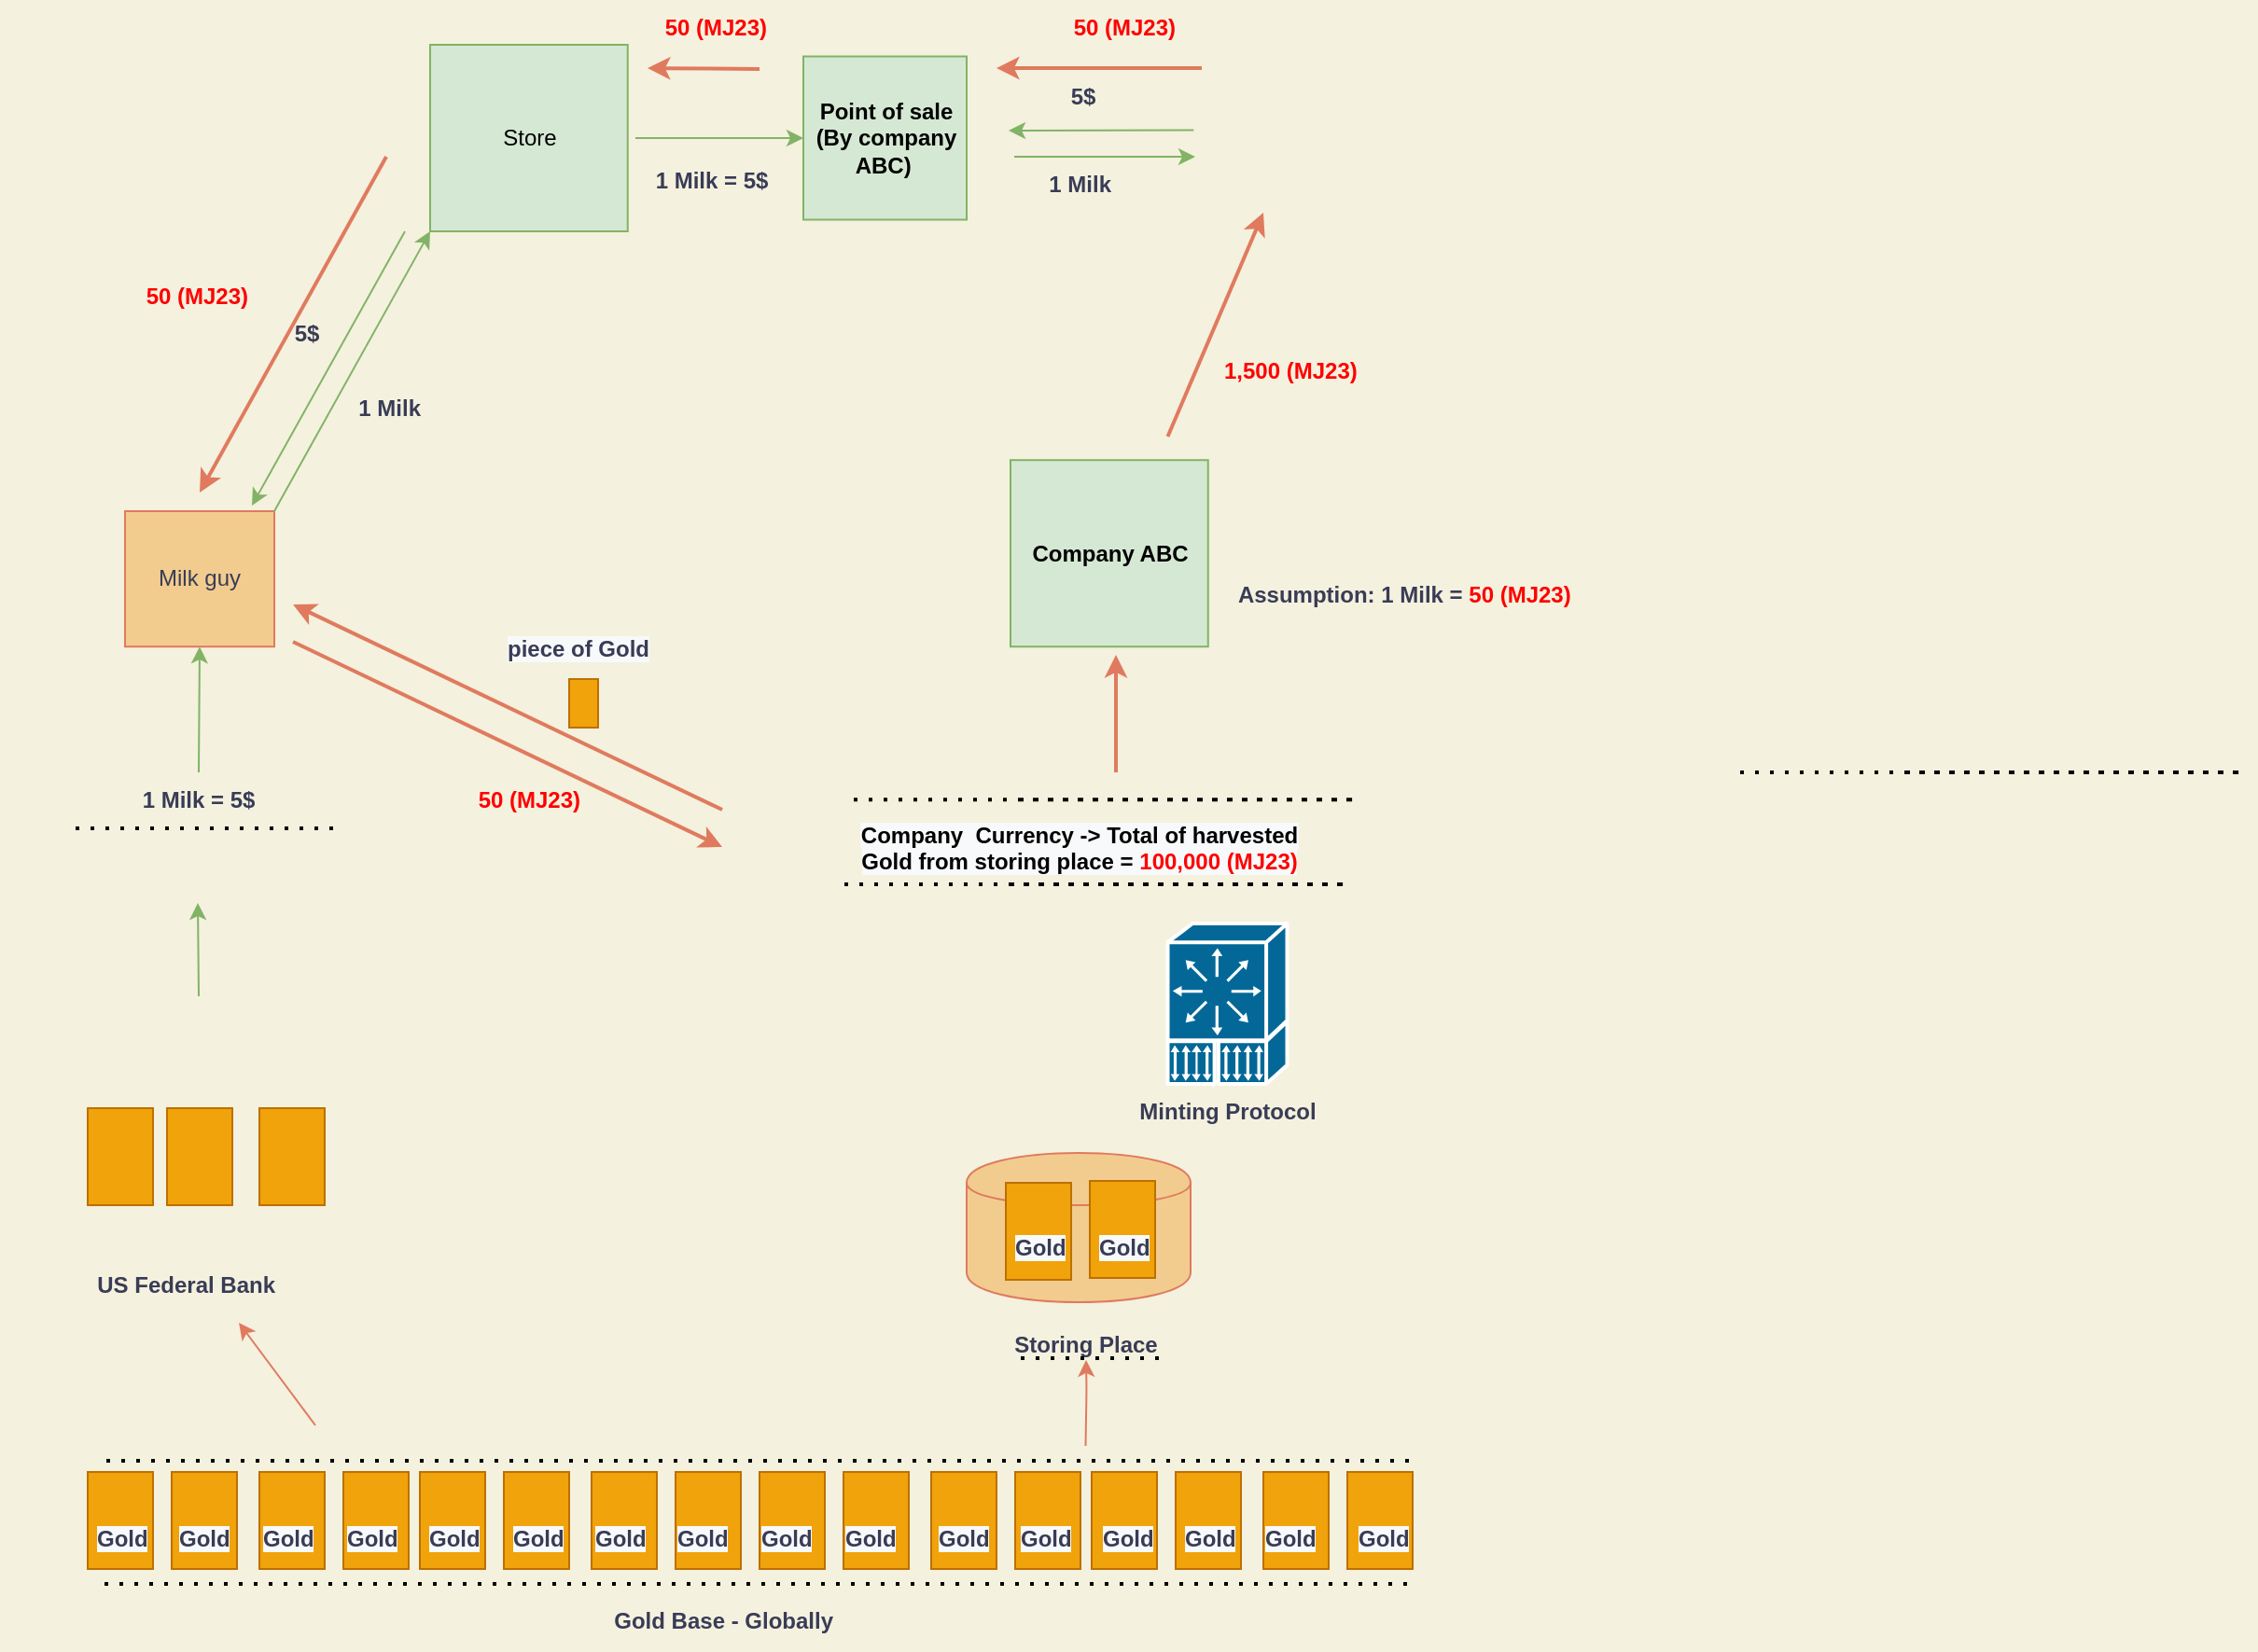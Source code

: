 <mxfile version="16.4.6" type="github">
  <diagram id="1RQBEhvvw9E_qo1DuB-Y" name="Page-1">
    <mxGraphModel dx="1391" dy="861" grid="1" gridSize="10" guides="1" tooltips="1" connect="1" arrows="1" fold="1" page="1" pageScale="1" pageWidth="850" pageHeight="1100" background="#F4F1DE" math="0" shadow="0">
      <root>
        <mxCell id="0" />
        <mxCell id="1" parent="0" />
        <mxCell id="aySLqCmoyYP6cFKyh9WH-80" value="" style="shape=cylinder;whiteSpace=wrap;html=1;boundedLbl=1;backgroundOutline=1;rounded=0;sketch=0;fontColor=#393C56;strokeColor=#E07A5F;fillColor=#F2CC8F;" vertex="1" parent="1">
          <mxGeometry x="551" y="814" width="120" height="80" as="geometry" />
        </mxCell>
        <mxCell id="aySLqCmoyYP6cFKyh9WH-1" value="&lt;b&gt;Point of sale (By company ABC)&amp;nbsp;&lt;/b&gt;" style="whiteSpace=wrap;html=1;aspect=fixed;fillColor=#d5e8d4;strokeColor=#82b366;" vertex="1" parent="1">
          <mxGeometry x="463.5" y="226.25" width="87.5" height="87.5" as="geometry" />
        </mxCell>
        <mxCell id="aySLqCmoyYP6cFKyh9WH-3" value="Store" style="whiteSpace=wrap;html=1;aspect=fixed;fillColor=#d5e8d4;strokeColor=#82b366;" vertex="1" parent="1">
          <mxGeometry x="263.5" y="220" width="105.88" height="100" as="geometry" />
        </mxCell>
        <mxCell id="aySLqCmoyYP6cFKyh9WH-4" value="Milk guy" style="whiteSpace=wrap;html=1;aspect=fixed;fillColor=#F2CC8F;strokeColor=#E07A5F;fontColor=#393C56;" vertex="1" parent="1">
          <mxGeometry x="100" y="470" width="80" height="72.61" as="geometry" />
        </mxCell>
        <mxCell id="aySLqCmoyYP6cFKyh9WH-5" value="" style="endArrow=classic;html=1;rounded=0;entryX=0;entryY=1;entryDx=0;entryDy=0;exitX=1;exitY=0;exitDx=0;exitDy=0;labelBackgroundColor=#F4F1DE;strokeColor=#82b366;fontColor=#393C56;fillColor=#d5e8d4;" edge="1" parent="1" source="aySLqCmoyYP6cFKyh9WH-4" target="aySLqCmoyYP6cFKyh9WH-3">
          <mxGeometry width="50" height="50" relative="1" as="geometry">
            <mxPoint x="230" y="520" as="sourcePoint" />
            <mxPoint x="280" y="470" as="targetPoint" />
          </mxGeometry>
        </mxCell>
        <mxCell id="aySLqCmoyYP6cFKyh9WH-6" value="" style="endArrow=classic;html=1;rounded=0;labelBackgroundColor=#F4F1DE;strokeColor=#82b366;fontColor=#393C56;fillColor=#d5e8d4;" edge="1" parent="1" target="aySLqCmoyYP6cFKyh9WH-1">
          <mxGeometry width="50" height="50" relative="1" as="geometry">
            <mxPoint x="373.5" y="270" as="sourcePoint" />
            <mxPoint x="433.5" y="270" as="targetPoint" />
          </mxGeometry>
        </mxCell>
        <mxCell id="aySLqCmoyYP6cFKyh9WH-9" value="1 Milk = 5$" style="text;html=1;strokeColor=none;fillColor=none;align=center;verticalAlign=middle;whiteSpace=wrap;rounded=0;sketch=0;fontColor=#393C56;fontStyle=1" vertex="1" parent="1">
          <mxGeometry x="90" y="610" width="99" height="30" as="geometry" />
        </mxCell>
        <mxCell id="aySLqCmoyYP6cFKyh9WH-10" value="" style="endArrow=classic;html=1;rounded=0;entryX=0.5;entryY=1;entryDx=0;entryDy=0;exitX=0.5;exitY=0;exitDx=0;exitDy=0;labelBackgroundColor=#F4F1DE;strokeColor=#82b366;fontColor=#393C56;fillColor=#d5e8d4;" edge="1" parent="1" source="aySLqCmoyYP6cFKyh9WH-9" target="aySLqCmoyYP6cFKyh9WH-4">
          <mxGeometry width="50" height="50" relative="1" as="geometry">
            <mxPoint x="60" y="640" as="sourcePoint" />
            <mxPoint x="170" y="590" as="targetPoint" />
          </mxGeometry>
        </mxCell>
        <mxCell id="aySLqCmoyYP6cFKyh9WH-11" value="1 Milk&amp;nbsp;" style="text;html=1;strokeColor=none;fillColor=none;align=center;verticalAlign=middle;whiteSpace=wrap;rounded=0;sketch=0;fontColor=#393C56;fontStyle=1" vertex="1" parent="1">
          <mxGeometry x="194" y="400" width="99" height="30" as="geometry" />
        </mxCell>
        <mxCell id="aySLqCmoyYP6cFKyh9WH-12" value="1 Milk = 5$" style="text;html=1;strokeColor=none;fillColor=none;align=center;verticalAlign=middle;whiteSpace=wrap;rounded=0;sketch=0;fontColor=#393C56;fontStyle=1" vertex="1" parent="1">
          <mxGeometry x="364.5" y="277.5" width="99" height="30" as="geometry" />
        </mxCell>
        <mxCell id="aySLqCmoyYP6cFKyh9WH-13" value="5$" style="text;html=1;strokeColor=none;fillColor=none;align=center;verticalAlign=middle;whiteSpace=wrap;rounded=0;sketch=0;fontColor=#393C56;fontStyle=1" vertex="1" parent="1">
          <mxGeometry x="147.5" y="360" width="99" height="30" as="geometry" />
        </mxCell>
        <mxCell id="aySLqCmoyYP6cFKyh9WH-14" value="" style="endArrow=classic;html=1;rounded=0;labelBackgroundColor=#F4F1DE;strokeColor=#82b366;fontColor=#393C56;fillColor=#d5e8d4;" edge="1" parent="1">
          <mxGeometry width="50" height="50" relative="1" as="geometry">
            <mxPoint x="250" y="320" as="sourcePoint" />
            <mxPoint x="168" y="467" as="targetPoint" />
          </mxGeometry>
        </mxCell>
        <mxCell id="aySLqCmoyYP6cFKyh9WH-16" value="" style="endArrow=classic;html=1;rounded=0;labelBackgroundColor=#F4F1DE;strokeColor=#82b366;fontColor=#393C56;fillColor=#d5e8d4;exitX=0;exitY=0;exitDx=0;exitDy=0;" edge="1" parent="1">
          <mxGeometry width="50" height="50" relative="1" as="geometry">
            <mxPoint x="576.5" y="280" as="sourcePoint" />
            <mxPoint x="673.5" y="280" as="targetPoint" />
          </mxGeometry>
        </mxCell>
        <mxCell id="aySLqCmoyYP6cFKyh9WH-17" value="1 Milk&amp;nbsp;" style="text;html=1;strokeColor=none;fillColor=none;align=center;verticalAlign=middle;whiteSpace=wrap;rounded=0;sketch=0;fontColor=#393C56;fontStyle=1" vertex="1" parent="1">
          <mxGeometry x="563.5" y="280" width="99" height="30" as="geometry" />
        </mxCell>
        <mxCell id="aySLqCmoyYP6cFKyh9WH-18" value="5$" style="text;html=1;strokeColor=none;fillColor=none;align=center;verticalAlign=middle;whiteSpace=wrap;rounded=0;sketch=0;fontColor=#393C56;fontStyle=1" vertex="1" parent="1">
          <mxGeometry x="563.5" y="232.5" width="99" height="30" as="geometry" />
        </mxCell>
        <mxCell id="aySLqCmoyYP6cFKyh9WH-19" value="" style="endArrow=classic;html=1;rounded=0;labelBackgroundColor=#F4F1DE;strokeColor=#82b366;fontColor=#393C56;fillColor=#d5e8d4;exitX=-0.011;exitY=0.429;exitDx=0;exitDy=0;exitPerimeter=0;" edge="1" parent="1">
          <mxGeometry width="50" height="50" relative="1" as="geometry">
            <mxPoint x="672.648" y="265.747" as="sourcePoint" />
            <mxPoint x="573.5" y="266" as="targetPoint" />
          </mxGeometry>
        </mxCell>
        <mxCell id="aySLqCmoyYP6cFKyh9WH-22" value="" style="shape=image;html=1;verticalAlign=top;verticalLabelPosition=bottom;labelBackgroundColor=#ffffff;imageAspect=0;aspect=fixed;image=https://cdn0.iconfinder.com/data/icons/user-pictures/100/malecostume-128.png;rounded=0;sketch=0;fontColor=#393C56;strokeColor=#E07A5F;fillColor=#F2CC8F;" vertex="1" parent="1">
          <mxGeometry x="683.5" y="241" width="58" height="58" as="geometry" />
        </mxCell>
        <mxCell id="aySLqCmoyYP6cFKyh9WH-24" value="" style="shape=image;html=1;verticalAlign=top;verticalLabelPosition=bottom;labelBackgroundColor=#ffffff;imageAspect=0;aspect=fixed;image=https://cdn1.iconfinder.com/data/icons/office-workers-2/64/Office_Outline_Icon_64px_storage_pencil-128.png;rounded=0;sketch=0;fontColor=#393C56;strokeColor=#E07A5F;fillColor=#F2CC8F;" vertex="1" parent="1">
          <mxGeometry x="33" y="730" width="150" height="150" as="geometry" />
        </mxCell>
        <mxCell id="aySLqCmoyYP6cFKyh9WH-25" value="" style="shape=image;html=1;verticalAlign=top;verticalLabelPosition=bottom;labelBackgroundColor=#ffffff;imageAspect=0;aspect=fixed;image=https://cdn1.iconfinder.com/data/icons/office-workers-2/64/Office_Outline_Icon_64px_storage_pencil-128.png;rounded=0;sketch=0;fontColor=#393C56;strokeColor=#E07A5F;fillColor=#F2CC8F;" vertex="1" parent="1">
          <mxGeometry x="59.94" y="730" width="150" height="150" as="geometry" />
        </mxCell>
        <mxCell id="aySLqCmoyYP6cFKyh9WH-26" value="" style="shape=image;html=1;verticalAlign=top;verticalLabelPosition=bottom;labelBackgroundColor=#ffffff;imageAspect=0;aspect=fixed;image=https://cdn1.iconfinder.com/data/icons/office-workers-2/64/Office_Outline_Icon_64px_storage_pencil-128.png;rounded=0;sketch=0;fontColor=#393C56;strokeColor=#E07A5F;fillColor=#F2CC8F;" vertex="1" parent="1">
          <mxGeometry x="102" y="730" width="150" height="150" as="geometry" />
        </mxCell>
        <mxCell id="aySLqCmoyYP6cFKyh9WH-27" value="US&amp;nbsp;&lt;span&gt;Federal Bank&amp;nbsp;&lt;/span&gt;" style="text;html=1;strokeColor=none;fillColor=none;align=center;verticalAlign=middle;whiteSpace=wrap;rounded=0;sketch=0;fontColor=#393C56;fontStyle=1" vertex="1" parent="1">
          <mxGeometry x="54.44" y="870" width="161" height="30" as="geometry" />
        </mxCell>
        <mxCell id="aySLqCmoyYP6cFKyh9WH-28" value="" style="endArrow=classic;html=1;rounded=0;labelBackgroundColor=#F4F1DE;strokeColor=#82b366;fontColor=#393C56;fillColor=#d5e8d4;exitX=0.25;exitY=0;exitDx=0;exitDy=0;" edge="1" parent="1" source="aySLqCmoyYP6cFKyh9WH-26">
          <mxGeometry width="50" height="50" relative="1" as="geometry">
            <mxPoint x="170" y="710" as="sourcePoint" />
            <mxPoint x="139" y="680" as="targetPoint" />
          </mxGeometry>
        </mxCell>
        <mxCell id="aySLqCmoyYP6cFKyh9WH-30" value="" style="rounded=0;whiteSpace=wrap;html=1;sketch=0;fontColor=#000000;strokeColor=#BD7000;fillColor=#f0a30a;fontStyle=1" vertex="1" parent="1">
          <mxGeometry x="80" y="985" width="35" height="52" as="geometry" />
        </mxCell>
        <mxCell id="aySLqCmoyYP6cFKyh9WH-31" value="" style="rounded=0;whiteSpace=wrap;html=1;sketch=0;fontColor=#000000;strokeColor=#BD7000;fillColor=#f0a30a;fontStyle=1" vertex="1" parent="1">
          <mxGeometry x="125" y="985" width="35" height="52" as="geometry" />
        </mxCell>
        <mxCell id="aySLqCmoyYP6cFKyh9WH-32" value="" style="rounded=0;whiteSpace=wrap;html=1;sketch=0;fontColor=#000000;strokeColor=#BD7000;fillColor=#f0a30a;fontStyle=1" vertex="1" parent="1">
          <mxGeometry x="172" y="985" width="35" height="52" as="geometry" />
        </mxCell>
        <mxCell id="aySLqCmoyYP6cFKyh9WH-33" value="" style="rounded=0;whiteSpace=wrap;html=1;sketch=0;fontColor=#000000;strokeColor=#BD7000;fillColor=#f0a30a;fontStyle=1" vertex="1" parent="1">
          <mxGeometry x="217" y="985" width="35" height="52" as="geometry" />
        </mxCell>
        <mxCell id="aySLqCmoyYP6cFKyh9WH-34" value="" style="rounded=0;whiteSpace=wrap;html=1;sketch=0;fontColor=#000000;strokeColor=#BD7000;fillColor=#f0a30a;" vertex="1" parent="1">
          <mxGeometry x="258" y="985" width="35" height="52" as="geometry" />
        </mxCell>
        <mxCell id="aySLqCmoyYP6cFKyh9WH-35" value="" style="rounded=0;whiteSpace=wrap;html=1;sketch=0;fontColor=#000000;strokeColor=#BD7000;fillColor=#f0a30a;" vertex="1" parent="1">
          <mxGeometry x="303" y="985" width="35" height="52" as="geometry" />
        </mxCell>
        <mxCell id="aySLqCmoyYP6cFKyh9WH-36" value="" style="rounded=0;whiteSpace=wrap;html=1;sketch=0;fontColor=#000000;strokeColor=#BD7000;fillColor=#f0a30a;" vertex="1" parent="1">
          <mxGeometry x="350" y="985" width="35" height="52" as="geometry" />
        </mxCell>
        <mxCell id="aySLqCmoyYP6cFKyh9WH-37" value="" style="rounded=0;whiteSpace=wrap;html=1;sketch=0;fontColor=#000000;strokeColor=#BD7000;fillColor=#f0a30a;" vertex="1" parent="1">
          <mxGeometry x="395" y="985" width="35" height="52" as="geometry" />
        </mxCell>
        <mxCell id="aySLqCmoyYP6cFKyh9WH-38" value="" style="rounded=0;whiteSpace=wrap;html=1;sketch=0;fontColor=#000000;strokeColor=#BD7000;fillColor=#f0a30a;fontStyle=1" vertex="1" parent="1">
          <mxGeometry x="440" y="985" width="35" height="52" as="geometry" />
        </mxCell>
        <mxCell id="aySLqCmoyYP6cFKyh9WH-39" value="" style="rounded=0;whiteSpace=wrap;html=1;sketch=0;fontColor=#000000;strokeColor=#BD7000;fillColor=#f0a30a;fontStyle=1" vertex="1" parent="1">
          <mxGeometry x="485" y="985" width="35" height="52" as="geometry" />
        </mxCell>
        <mxCell id="aySLqCmoyYP6cFKyh9WH-40" value="" style="rounded=0;whiteSpace=wrap;html=1;sketch=0;fontColor=#000000;strokeColor=#BD7000;fillColor=#f0a30a;fontStyle=1" vertex="1" parent="1">
          <mxGeometry x="532" y="985" width="35" height="52" as="geometry" />
        </mxCell>
        <mxCell id="aySLqCmoyYP6cFKyh9WH-41" value="" style="rounded=0;whiteSpace=wrap;html=1;sketch=0;fontColor=#000000;strokeColor=#BD7000;fillColor=#f0a30a;fontStyle=1" vertex="1" parent="1">
          <mxGeometry x="577" y="985" width="35" height="52" as="geometry" />
        </mxCell>
        <mxCell id="aySLqCmoyYP6cFKyh9WH-42" value="" style="rounded=0;whiteSpace=wrap;html=1;sketch=0;fontColor=#000000;strokeColor=#BD7000;fillColor=#f0a30a;" vertex="1" parent="1">
          <mxGeometry x="618" y="985" width="35" height="52" as="geometry" />
        </mxCell>
        <mxCell id="aySLqCmoyYP6cFKyh9WH-43" value="" style="rounded=0;whiteSpace=wrap;html=1;sketch=0;fontColor=#000000;strokeColor=#BD7000;fillColor=#f0a30a;" vertex="1" parent="1">
          <mxGeometry x="663" y="985" width="35" height="52" as="geometry" />
        </mxCell>
        <mxCell id="aySLqCmoyYP6cFKyh9WH-44" value="" style="rounded=0;whiteSpace=wrap;html=1;sketch=0;fontColor=#000000;strokeColor=#BD7000;fillColor=#f0a30a;" vertex="1" parent="1">
          <mxGeometry x="710" y="985" width="35" height="52" as="geometry" />
        </mxCell>
        <mxCell id="aySLqCmoyYP6cFKyh9WH-45" value="" style="rounded=0;whiteSpace=wrap;html=1;sketch=0;fontColor=#000000;strokeColor=#BD7000;fillColor=#f0a30a;" vertex="1" parent="1">
          <mxGeometry x="755" y="985" width="35" height="52" as="geometry" />
        </mxCell>
        <mxCell id="aySLqCmoyYP6cFKyh9WH-46" value="&lt;b&gt;Gold&lt;/b&gt;&lt;b&gt;&amp;nbsp;Base - Globally&amp;nbsp;&lt;/b&gt;" style="text;html=1;strokeColor=none;fillColor=none;align=center;verticalAlign=middle;whiteSpace=wrap;rounded=0;sketch=0;fontColor=#393C56;" vertex="1" parent="1">
          <mxGeometry x="360" y="1050" width="125" height="30" as="geometry" />
        </mxCell>
        <mxCell id="aySLqCmoyYP6cFKyh9WH-47" value="" style="endArrow=none;dashed=1;html=1;dashPattern=1 3;strokeWidth=2;rounded=1;sketch=0;fontColor=#393C56;fillColor=#F2CC8F;curved=0;" edge="1" parent="1">
          <mxGeometry width="50" height="50" relative="1" as="geometry">
            <mxPoint x="90" y="979" as="sourcePoint" />
            <mxPoint x="790" y="979" as="targetPoint" />
            <Array as="points">
              <mxPoint x="90" y="979" />
            </Array>
          </mxGeometry>
        </mxCell>
        <mxCell id="aySLqCmoyYP6cFKyh9WH-48" value="" style="endArrow=none;dashed=1;html=1;dashPattern=1 3;strokeWidth=2;rounded=1;sketch=0;fontColor=#393C56;fillColor=#F2CC8F;curved=0;" edge="1" parent="1">
          <mxGeometry width="50" height="50" relative="1" as="geometry">
            <mxPoint x="89" y="1045" as="sourcePoint" />
            <mxPoint x="789" y="1045" as="targetPoint" />
            <Array as="points">
              <mxPoint x="89" y="1045" />
            </Array>
          </mxGeometry>
        </mxCell>
        <mxCell id="aySLqCmoyYP6cFKyh9WH-49" value="" style="rounded=0;whiteSpace=wrap;html=1;sketch=0;fontColor=#000000;strokeColor=#BD7000;fillColor=#f0a30a;fontStyle=1" vertex="1" parent="1">
          <mxGeometry x="122.5" y="790" width="35" height="52" as="geometry" />
        </mxCell>
        <mxCell id="aySLqCmoyYP6cFKyh9WH-50" value="" style="rounded=0;whiteSpace=wrap;html=1;sketch=0;fontColor=#000000;strokeColor=#BD7000;fillColor=#f0a30a;fontStyle=1" vertex="1" parent="1">
          <mxGeometry x="80" y="790" width="35" height="52" as="geometry" />
        </mxCell>
        <mxCell id="aySLqCmoyYP6cFKyh9WH-51" value="" style="rounded=0;whiteSpace=wrap;html=1;sketch=0;fontColor=#000000;strokeColor=#BD7000;fillColor=#f0a30a;fontStyle=1" vertex="1" parent="1">
          <mxGeometry x="172" y="790" width="35" height="52" as="geometry" />
        </mxCell>
        <mxCell id="aySLqCmoyYP6cFKyh9WH-52" value="" style="endArrow=none;dashed=1;html=1;dashPattern=1 3;strokeWidth=2;rounded=1;sketch=0;fontColor=#393C56;fillColor=#F2CC8F;curved=0;" edge="1" parent="1">
          <mxGeometry width="50" height="50" relative="1" as="geometry">
            <mxPoint x="73.5" y="640" as="sourcePoint" />
            <mxPoint x="211.5" y="640" as="targetPoint" />
            <Array as="points">
              <mxPoint x="73.5" y="640" />
            </Array>
          </mxGeometry>
        </mxCell>
        <mxCell id="aySLqCmoyYP6cFKyh9WH-54" value="" style="endArrow=classic;html=1;rounded=1;sketch=0;fontColor=#393C56;strokeColor=#E07A5F;fillColor=#F2CC8F;curved=0;entryX=0.662;entryY=1.167;entryDx=0;entryDy=0;entryPerimeter=0;" edge="1" parent="1" target="aySLqCmoyYP6cFKyh9WH-27">
          <mxGeometry width="50" height="50" relative="1" as="geometry">
            <mxPoint x="202" y="960" as="sourcePoint" />
            <mxPoint x="150" y="910" as="targetPoint" />
          </mxGeometry>
        </mxCell>
        <mxCell id="aySLqCmoyYP6cFKyh9WH-56" value="&lt;b&gt;Company ABC&lt;/b&gt;" style="whiteSpace=wrap;html=1;aspect=fixed;fillColor=#d5e8d4;strokeColor=#82b366;" vertex="1" parent="1">
          <mxGeometry x="574.5" y="442.61" width="105.88" height="100" as="geometry" />
        </mxCell>
        <mxCell id="aySLqCmoyYP6cFKyh9WH-57" value="" style="shape=mxgraph.cisco.computers_and_peripherals.pc_adapter_card;html=1;pointerEvents=1;dashed=0;fillColor=#036897;strokeColor=#ffffff;strokeWidth=2;verticalLabelPosition=bottom;verticalAlign=top;align=center;outlineConnect=0;rounded=0;sketch=0;fontColor=#393C56;" vertex="1" parent="1">
          <mxGeometry x="658.75" y="691" width="64" height="86" as="geometry" />
        </mxCell>
        <mxCell id="aySLqCmoyYP6cFKyh9WH-58" value="" style="rounded=0;whiteSpace=wrap;html=1;sketch=0;fontColor=#000000;strokeColor=#BD7000;fillColor=#f0a30a;" vertex="1" parent="1">
          <mxGeometry x="617" y="829" width="35" height="52" as="geometry" />
        </mxCell>
        <mxCell id="aySLqCmoyYP6cFKyh9WH-59" value="" style="rounded=0;whiteSpace=wrap;html=1;sketch=0;fontColor=#000000;strokeColor=#BD7000;fillColor=#f0a30a;" vertex="1" parent="1">
          <mxGeometry x="572" y="830" width="35" height="52" as="geometry" />
        </mxCell>
        <mxCell id="aySLqCmoyYP6cFKyh9WH-60" value="&lt;b style=&quot;color: rgb(57, 60, 86); font-family: helvetica; font-size: 12px; font-style: normal; letter-spacing: normal; text-align: center; text-indent: 0px; text-transform: none; word-spacing: 0px; background-color: rgb(248, 249, 250);&quot;&gt;Gold&lt;/b&gt;" style="text;whiteSpace=wrap;html=1;fontColor=#393C56;" vertex="1" parent="1">
          <mxGeometry x="83" y="1007" width="50" height="30" as="geometry" />
        </mxCell>
        <mxCell id="aySLqCmoyYP6cFKyh9WH-61" value="&lt;b style=&quot;color: rgb(57, 60, 86); font-family: helvetica; font-size: 12px; font-style: normal; letter-spacing: normal; text-align: center; text-indent: 0px; text-transform: none; word-spacing: 0px; background-color: rgb(248, 249, 250);&quot;&gt;Gold&lt;/b&gt;" style="text;whiteSpace=wrap;html=1;fontColor=#393C56;" vertex="1" parent="1">
          <mxGeometry x="127" y="1007" width="50" height="30" as="geometry" />
        </mxCell>
        <mxCell id="aySLqCmoyYP6cFKyh9WH-62" value="&lt;b style=&quot;color: rgb(57, 60, 86); font-family: helvetica; font-size: 12px; font-style: normal; letter-spacing: normal; text-align: center; text-indent: 0px; text-transform: none; word-spacing: 0px; background-color: rgb(248, 249, 250);&quot;&gt;Gold&lt;/b&gt;" style="text;whiteSpace=wrap;html=1;fontColor=#393C56;" vertex="1" parent="1">
          <mxGeometry x="172" y="1007" width="50" height="30" as="geometry" />
        </mxCell>
        <mxCell id="aySLqCmoyYP6cFKyh9WH-63" value="&lt;b style=&quot;color: rgb(57, 60, 86); font-family: helvetica; font-size: 12px; font-style: normal; letter-spacing: normal; text-align: center; text-indent: 0px; text-transform: none; word-spacing: 0px; background-color: rgb(248, 249, 250);&quot;&gt;Gold&lt;/b&gt;" style="text;whiteSpace=wrap;html=1;fontColor=#393C56;" vertex="1" parent="1">
          <mxGeometry x="217" y="1007" width="50" height="30" as="geometry" />
        </mxCell>
        <mxCell id="aySLqCmoyYP6cFKyh9WH-64" value="&lt;b style=&quot;color: rgb(57, 60, 86); font-family: helvetica; font-size: 12px; font-style: normal; letter-spacing: normal; text-align: center; text-indent: 0px; text-transform: none; word-spacing: 0px; background-color: rgb(248, 249, 250);&quot;&gt;Gold&lt;/b&gt;" style="text;whiteSpace=wrap;html=1;fontColor=#393C56;" vertex="1" parent="1">
          <mxGeometry x="261" y="1007" width="50" height="30" as="geometry" />
        </mxCell>
        <mxCell id="aySLqCmoyYP6cFKyh9WH-65" value="&lt;b style=&quot;color: rgb(57, 60, 86); font-family: helvetica; font-size: 12px; font-style: normal; letter-spacing: normal; text-align: center; text-indent: 0px; text-transform: none; word-spacing: 0px; background-color: rgb(248, 249, 250);&quot;&gt;Gold&lt;/b&gt;" style="text;whiteSpace=wrap;html=1;fontColor=#393C56;" vertex="1" parent="1">
          <mxGeometry x="306" y="1007" width="50" height="30" as="geometry" />
        </mxCell>
        <mxCell id="aySLqCmoyYP6cFKyh9WH-66" value="&lt;b style=&quot;color: rgb(57, 60, 86); font-family: helvetica; font-size: 12px; font-style: normal; letter-spacing: normal; text-align: center; text-indent: 0px; text-transform: none; word-spacing: 0px; background-color: rgb(248, 249, 250);&quot;&gt;Gold&lt;/b&gt;" style="text;whiteSpace=wrap;html=1;fontColor=#393C56;" vertex="1" parent="1">
          <mxGeometry x="350" y="1007" width="50" height="30" as="geometry" />
        </mxCell>
        <mxCell id="aySLqCmoyYP6cFKyh9WH-67" value="&lt;b style=&quot;color: rgb(57, 60, 86); font-family: helvetica; font-size: 12px; font-style: normal; letter-spacing: normal; text-align: center; text-indent: 0px; text-transform: none; word-spacing: 0px; background-color: rgb(248, 249, 250);&quot;&gt;Gold&lt;/b&gt;" style="text;whiteSpace=wrap;html=1;fontColor=#393C56;" vertex="1" parent="1">
          <mxGeometry x="394" y="1007" width="50" height="30" as="geometry" />
        </mxCell>
        <mxCell id="aySLqCmoyYP6cFKyh9WH-68" value="&lt;b style=&quot;color: rgb(57, 60, 86); font-family: helvetica; font-size: 12px; font-style: normal; letter-spacing: normal; text-align: center; text-indent: 0px; text-transform: none; word-spacing: 0px; background-color: rgb(248, 249, 250);&quot;&gt;Gold&lt;/b&gt;" style="text;whiteSpace=wrap;html=1;fontColor=#393C56;" vertex="1" parent="1">
          <mxGeometry x="439" y="1007" width="50" height="30" as="geometry" />
        </mxCell>
        <mxCell id="aySLqCmoyYP6cFKyh9WH-69" value="&lt;b style=&quot;color: rgb(57, 60, 86); font-family: helvetica; font-size: 12px; font-style: normal; letter-spacing: normal; text-align: center; text-indent: 0px; text-transform: none; word-spacing: 0px; background-color: rgb(248, 249, 250);&quot;&gt;Gold&lt;/b&gt;" style="text;whiteSpace=wrap;html=1;fontColor=#393C56;" vertex="1" parent="1">
          <mxGeometry x="484" y="1007" width="50" height="30" as="geometry" />
        </mxCell>
        <mxCell id="aySLqCmoyYP6cFKyh9WH-70" value="&lt;b style=&quot;color: rgb(57, 60, 86); font-family: helvetica; font-size: 12px; font-style: normal; letter-spacing: normal; text-align: center; text-indent: 0px; text-transform: none; word-spacing: 0px; background-color: rgb(248, 249, 250);&quot;&gt;Gold&lt;/b&gt;" style="text;whiteSpace=wrap;html=1;fontColor=#393C56;" vertex="1" parent="1">
          <mxGeometry x="534" y="1007" width="50" height="30" as="geometry" />
        </mxCell>
        <mxCell id="aySLqCmoyYP6cFKyh9WH-71" value="&lt;b style=&quot;color: rgb(57, 60, 86); font-family: helvetica; font-size: 12px; font-style: normal; letter-spacing: normal; text-align: center; text-indent: 0px; text-transform: none; word-spacing: 0px; background-color: rgb(248, 249, 250);&quot;&gt;Gold&lt;/b&gt;" style="text;whiteSpace=wrap;html=1;fontColor=#393C56;" vertex="1" parent="1">
          <mxGeometry x="577.5" y="1007" width="50" height="30" as="geometry" />
        </mxCell>
        <mxCell id="aySLqCmoyYP6cFKyh9WH-72" value="&lt;b style=&quot;color: rgb(57, 60, 86); font-family: helvetica; font-size: 12px; font-style: normal; letter-spacing: normal; text-align: center; text-indent: 0px; text-transform: none; word-spacing: 0px; background-color: rgb(248, 249, 250);&quot;&gt;Gold&lt;/b&gt;" style="text;whiteSpace=wrap;html=1;fontColor=#393C56;" vertex="1" parent="1">
          <mxGeometry x="622" y="1007" width="50" height="30" as="geometry" />
        </mxCell>
        <mxCell id="aySLqCmoyYP6cFKyh9WH-73" value="&lt;b style=&quot;color: rgb(57, 60, 86); font-family: helvetica; font-size: 12px; font-style: normal; letter-spacing: normal; text-align: center; text-indent: 0px; text-transform: none; word-spacing: 0px; background-color: rgb(248, 249, 250);&quot;&gt;Gold&lt;/b&gt;" style="text;whiteSpace=wrap;html=1;fontColor=#393C56;" vertex="1" parent="1">
          <mxGeometry x="665.75" y="1007" width="50" height="30" as="geometry" />
        </mxCell>
        <mxCell id="aySLqCmoyYP6cFKyh9WH-74" value="&lt;b style=&quot;color: rgb(57, 60, 86); font-family: helvetica; font-size: 12px; font-style: normal; letter-spacing: normal; text-align: center; text-indent: 0px; text-transform: none; word-spacing: 0px; background-color: rgb(248, 249, 250);&quot;&gt;Gold&lt;/b&gt;" style="text;whiteSpace=wrap;html=1;fontColor=#393C56;" vertex="1" parent="1">
          <mxGeometry x="709.25" y="1007" width="50" height="30" as="geometry" />
        </mxCell>
        <mxCell id="aySLqCmoyYP6cFKyh9WH-75" value="&lt;b style=&quot;color: rgb(57, 60, 86); font-family: helvetica; font-size: 12px; font-style: normal; letter-spacing: normal; text-align: center; text-indent: 0px; text-transform: none; word-spacing: 0px; background-color: rgb(248, 249, 250);&quot;&gt;Gold&lt;/b&gt;" style="text;whiteSpace=wrap;html=1;fontColor=#393C56;" vertex="1" parent="1">
          <mxGeometry x="759.25" y="1007" width="50" height="30" as="geometry" />
        </mxCell>
        <mxCell id="aySLqCmoyYP6cFKyh9WH-77" value="" style="endArrow=classic;html=1;rounded=1;sketch=0;fontColor=#393C56;strokeColor=#E07A5F;fillColor=#F2CC8F;curved=0;" edge="1" parent="1">
          <mxGeometry width="50" height="50" relative="1" as="geometry">
            <mxPoint x="614.75" y="971" as="sourcePoint" />
            <mxPoint x="615" y="925" as="targetPoint" />
            <Array as="points">
              <mxPoint x="615.25" y="941" />
            </Array>
          </mxGeometry>
        </mxCell>
        <mxCell id="aySLqCmoyYP6cFKyh9WH-78" value="&lt;b style=&quot;color: rgb(57, 60, 86); font-family: helvetica; font-size: 12px; font-style: normal; letter-spacing: normal; text-align: center; text-indent: 0px; text-transform: none; word-spacing: 0px; background-color: rgb(248, 249, 250);&quot;&gt;Gold&lt;/b&gt;" style="text;whiteSpace=wrap;html=1;fontColor=#393C56;" vertex="1" parent="1">
          <mxGeometry x="574.5" y="851" width="50" height="30" as="geometry" />
        </mxCell>
        <mxCell id="aySLqCmoyYP6cFKyh9WH-79" value="&lt;b style=&quot;color: rgb(57, 60, 86); font-family: helvetica; font-size: 12px; font-style: normal; letter-spacing: normal; text-align: center; text-indent: 0px; text-transform: none; word-spacing: 0px; background-color: rgb(248, 249, 250);&quot;&gt;Gold&lt;/b&gt;" style="text;whiteSpace=wrap;html=1;fontColor=#393C56;" vertex="1" parent="1">
          <mxGeometry x="619.5" y="851" width="50" height="30" as="geometry" />
        </mxCell>
        <mxCell id="aySLqCmoyYP6cFKyh9WH-82" value="Storing Place" style="text;html=1;strokeColor=none;fillColor=none;align=center;verticalAlign=middle;whiteSpace=wrap;rounded=0;sketch=0;fontColor=#393C56;fontStyle=1" vertex="1" parent="1">
          <mxGeometry x="565" y="902" width="100" height="30" as="geometry" />
        </mxCell>
        <mxCell id="aySLqCmoyYP6cFKyh9WH-85" value="Minting Protocol" style="text;html=1;strokeColor=none;fillColor=none;align=center;verticalAlign=middle;whiteSpace=wrap;rounded=0;sketch=0;fontColor=#393C56;fontStyle=1" vertex="1" parent="1">
          <mxGeometry x="640.75" y="777" width="100" height="30" as="geometry" />
        </mxCell>
        <mxCell id="aySLqCmoyYP6cFKyh9WH-87" value="" style="shape=image;html=1;verticalAlign=top;verticalLabelPosition=bottom;labelBackgroundColor=#ffffff;imageAspect=0;aspect=fixed;image=https://cdn1.iconfinder.com/data/icons/hawcons/32/698350-icon-66-document-file-numbers-128.png;rounded=0;sketch=0;fontColor=#393C56;strokeColor=#E07A5F;fillColor=#F2CC8F;" vertex="1" parent="1">
          <mxGeometry x="567" y="719" width="28" height="28" as="geometry" />
        </mxCell>
        <mxCell id="aySLqCmoyYP6cFKyh9WH-90" value="" style="shape=image;html=1;verticalAlign=top;verticalLabelPosition=bottom;labelBackgroundColor=#ffffff;imageAspect=0;aspect=fixed;image=https://cdn1.iconfinder.com/data/icons/hawcons/32/698350-icon-66-document-file-numbers-128.png;rounded=0;sketch=0;fontColor=#393C56;strokeColor=#E07A5F;fillColor=#F2CC8F;" vertex="1" parent="1">
          <mxGeometry x="551" y="743" width="28" height="28" as="geometry" />
        </mxCell>
        <mxCell id="aySLqCmoyYP6cFKyh9WH-91" value="" style="shape=image;html=1;verticalAlign=top;verticalLabelPosition=bottom;labelBackgroundColor=#ffffff;imageAspect=0;aspect=fixed;image=https://cdn1.iconfinder.com/data/icons/hawcons/32/698350-icon-66-document-file-numbers-128.png;rounded=0;sketch=0;fontColor=#393C56;strokeColor=#E07A5F;fillColor=#F2CC8F;" vertex="1" parent="1">
          <mxGeometry x="532" y="719" width="28" height="28" as="geometry" />
        </mxCell>
        <mxCell id="aySLqCmoyYP6cFKyh9WH-92" value="" style="shape=image;html=1;verticalAlign=top;verticalLabelPosition=bottom;labelBackgroundColor=#ffffff;imageAspect=0;aspect=fixed;image=https://cdn1.iconfinder.com/data/icons/hawcons/32/698350-icon-66-document-file-numbers-128.png;rounded=0;sketch=0;fontColor=#393C56;strokeColor=#E07A5F;fillColor=#F2CC8F;" vertex="1" parent="1">
          <mxGeometry x="549" y="691" width="28" height="28" as="geometry" />
        </mxCell>
        <mxCell id="aySLqCmoyYP6cFKyh9WH-93" value="" style="shape=image;html=1;verticalAlign=top;verticalLabelPosition=bottom;labelBackgroundColor=#ffffff;imageAspect=0;aspect=fixed;image=https://cdn1.iconfinder.com/data/icons/hawcons/32/698350-icon-66-document-file-numbers-128.png;rounded=0;sketch=0;fontColor=#393C56;strokeColor=#E07A5F;fillColor=#F2CC8F;" vertex="1" parent="1">
          <mxGeometry x="518" y="691" width="28" height="28" as="geometry" />
        </mxCell>
        <mxCell id="aySLqCmoyYP6cFKyh9WH-94" value="" style="shape=image;html=1;verticalAlign=top;verticalLabelPosition=bottom;labelBackgroundColor=#ffffff;imageAspect=0;aspect=fixed;image=https://cdn1.iconfinder.com/data/icons/hawcons/32/698350-icon-66-document-file-numbers-128.png;rounded=0;sketch=0;fontColor=#393C56;strokeColor=#E07A5F;fillColor=#F2CC8F;" vertex="1" parent="1">
          <mxGeometry x="523" y="743" width="28" height="28" as="geometry" />
        </mxCell>
        <mxCell id="aySLqCmoyYP6cFKyh9WH-95" value="" style="shape=image;html=1;verticalAlign=top;verticalLabelPosition=bottom;labelBackgroundColor=#ffffff;imageAspect=0;aspect=fixed;image=https://cdn1.iconfinder.com/data/icons/hawcons/32/698350-icon-66-document-file-numbers-128.png;rounded=0;sketch=0;fontColor=#393C56;strokeColor=#E07A5F;fillColor=#F2CC8F;" vertex="1" parent="1">
          <mxGeometry x="499" y="719" width="28" height="28" as="geometry" />
        </mxCell>
        <mxCell id="aySLqCmoyYP6cFKyh9WH-97" value="" style="endArrow=none;dashed=1;html=1;dashPattern=1 3;strokeWidth=2;rounded=1;sketch=0;fontColor=#393C56;fillColor=#F2CC8F;curved=0;jumpSize=6;" edge="1" parent="1">
          <mxGeometry width="50" height="50" relative="1" as="geometry">
            <mxPoint x="654" y="924" as="sourcePoint" />
            <mxPoint x="576" y="924" as="targetPoint" />
            <Array as="points">
              <mxPoint x="654" y="924" />
            </Array>
          </mxGeometry>
        </mxCell>
        <mxCell id="aySLqCmoyYP6cFKyh9WH-98" value="" style="endArrow=none;dashed=1;html=1;dashPattern=1 3;strokeWidth=2;rounded=1;sketch=0;fontColor=#393C56;fillColor=#F2CC8F;curved=0;jumpSize=6;" edge="1" parent="1">
          <mxGeometry width="50" height="50" relative="1" as="geometry">
            <mxPoint x="574.5" y="670" as="sourcePoint" />
            <mxPoint x="480" y="670" as="targetPoint" />
            <Array as="points">
              <mxPoint x="760" y="670" />
            </Array>
          </mxGeometry>
        </mxCell>
        <mxCell id="aySLqCmoyYP6cFKyh9WH-99" value="" style="shape=image;html=1;verticalAlign=top;verticalLabelPosition=bottom;labelBackgroundColor=#ffffff;imageAspect=0;aspect=fixed;image=https://cdn1.iconfinder.com/data/icons/CrystalClear/64x64/apps/package_system.png;rounded=0;sketch=0;fontColor=#393C56;strokeColor=#E07A5F;fillColor=#F2CC8F;" vertex="1" parent="1">
          <mxGeometry x="599.75" y="719" width="41" height="41" as="geometry" />
        </mxCell>
        <mxCell id="aySLqCmoyYP6cFKyh9WH-100" value="" style="endArrow=none;dashed=1;html=1;dashPattern=1 3;strokeWidth=2;rounded=1;sketch=0;fontColor=#393C56;fillColor=#F2CC8F;curved=0;jumpSize=6;" edge="1" parent="1">
          <mxGeometry width="50" height="50" relative="1" as="geometry">
            <mxPoint x="1054.5" y="610" as="sourcePoint" />
            <mxPoint x="960" y="610" as="targetPoint" />
            <Array as="points">
              <mxPoint x="1240" y="610" />
            </Array>
          </mxGeometry>
        </mxCell>
        <mxCell id="aySLqCmoyYP6cFKyh9WH-102" value="&lt;span style=&quot;text-indent: 0px ; background-color: rgb(248 , 249 , 250)&quot;&gt;&lt;b style=&quot;color: rgb(0 , 0 , 0) ; font-family: &amp;#34;helvetica&amp;#34; ; font-size: 12px ; font-style: normal ; letter-spacing: normal ; text-transform: none ; word-spacing: 0px&quot;&gt;Company&amp;nbsp; &lt;/b&gt;&lt;font color=&quot;#000000&quot; face=&quot;helvetica&quot;&gt;&lt;b&gt;Currency&lt;/b&gt;&lt;/font&gt;&lt;b style=&quot;color: rgb(0 , 0 , 0) ; font-family: &amp;#34;helvetica&amp;#34; ; font-size: 12px ; font-style: normal ; letter-spacing: normal ; text-transform: none ; word-spacing: 0px&quot;&gt;&amp;nbsp;-&amp;gt; Total of harvested Gold from storing place = &lt;/b&gt;&lt;b style=&quot;font-family: &amp;#34;helvetica&amp;#34; ; font-size: 12px ; font-style: normal ; letter-spacing: normal ; text-transform: none ; word-spacing: 0px&quot;&gt;&lt;font color=&quot;#ff0000&quot;&gt;100,000 (MJ23)&lt;/font&gt;&lt;/b&gt;&lt;/span&gt;" style="text;whiteSpace=wrap;html=1;fontColor=#393C56;align=center;" vertex="1" parent="1">
          <mxGeometry x="483.5" y="630" width="255" height="30" as="geometry" />
        </mxCell>
        <mxCell id="aySLqCmoyYP6cFKyh9WH-103" value="" style="endArrow=none;dashed=1;html=1;dashPattern=1 3;strokeWidth=2;rounded=1;sketch=0;fontColor=#393C56;fillColor=#F2CC8F;curved=0;jumpSize=6;" edge="1" parent="1">
          <mxGeometry width="50" height="50" relative="1" as="geometry">
            <mxPoint x="579.5" y="624.66" as="sourcePoint" />
            <mxPoint x="485" y="624.66" as="targetPoint" />
            <Array as="points">
              <mxPoint x="765" y="624.66" />
            </Array>
          </mxGeometry>
        </mxCell>
        <mxCell id="aySLqCmoyYP6cFKyh9WH-104" value="&amp;nbsp;Assumption: 1 Milk = &lt;font color=&quot;#ff0000&quot;&gt;50 (MJ23)&lt;/font&gt;" style="text;html=1;strokeColor=none;fillColor=none;align=center;verticalAlign=middle;whiteSpace=wrap;rounded=0;sketch=0;fontColor=#393C56;fontStyle=1" vertex="1" parent="1">
          <mxGeometry x="684.25" y="500" width="200" height="30" as="geometry" />
        </mxCell>
        <mxCell id="aySLqCmoyYP6cFKyh9WH-105" value="" style="endArrow=classic;html=1;rounded=1;sketch=0;fontColor=#FF0000;strokeColor=#E07A5F;strokeWidth=2;fillColor=#F2CC8F;curved=0;jumpSize=6;" edge="1" parent="1">
          <mxGeometry width="50" height="50" relative="1" as="geometry">
            <mxPoint x="631" y="610" as="sourcePoint" />
            <mxPoint x="631" y="547" as="targetPoint" />
          </mxGeometry>
        </mxCell>
        <mxCell id="aySLqCmoyYP6cFKyh9WH-106" value="" style="endArrow=classic;html=1;rounded=1;sketch=0;fontColor=#FF0000;strokeColor=#E07A5F;strokeWidth=2;fillColor=#F2CC8F;curved=0;jumpSize=6;" edge="1" parent="1">
          <mxGeometry width="50" height="50" relative="1" as="geometry">
            <mxPoint x="658.75" y="430" as="sourcePoint" />
            <mxPoint x="710" y="310" as="targetPoint" />
          </mxGeometry>
        </mxCell>
        <mxCell id="aySLqCmoyYP6cFKyh9WH-107" value="&amp;nbsp;&lt;font color=&quot;#ff0000&quot;&gt;1,500 (MJ23)&lt;/font&gt;" style="text;html=1;strokeColor=none;fillColor=none;align=center;verticalAlign=middle;whiteSpace=wrap;rounded=0;sketch=0;fontColor=#393C56;fontStyle=1" vertex="1" parent="1">
          <mxGeometry x="653" y="380" width="140" height="30" as="geometry" />
        </mxCell>
        <mxCell id="aySLqCmoyYP6cFKyh9WH-109" value="" style="endArrow=classic;html=1;rounded=1;sketch=0;fontColor=#FF0000;strokeColor=#E07A5F;strokeWidth=2;fillColor=#F2CC8F;curved=0;jumpSize=6;" edge="1" parent="1">
          <mxGeometry width="50" height="50" relative="1" as="geometry">
            <mxPoint x="677" y="232.5" as="sourcePoint" />
            <mxPoint x="567" y="232.5" as="targetPoint" />
          </mxGeometry>
        </mxCell>
        <mxCell id="aySLqCmoyYP6cFKyh9WH-110" value="&amp;nbsp;&lt;font color=&quot;#ff0000&quot;&gt;50 (MJ23)&lt;/font&gt;" style="text;html=1;strokeColor=none;fillColor=none;align=center;verticalAlign=middle;whiteSpace=wrap;rounded=0;sketch=0;fontColor=#393C56;fontStyle=1" vertex="1" parent="1">
          <mxGeometry x="563.5" y="196.25" width="140" height="30" as="geometry" />
        </mxCell>
        <mxCell id="aySLqCmoyYP6cFKyh9WH-111" value="" style="endArrow=classic;html=1;rounded=1;sketch=0;fontColor=#FF0000;strokeColor=#E07A5F;strokeWidth=2;fillColor=#F2CC8F;curved=0;jumpSize=6;" edge="1" parent="1">
          <mxGeometry width="50" height="50" relative="1" as="geometry">
            <mxPoint x="440" y="233" as="sourcePoint" />
            <mxPoint x="380" y="232.5" as="targetPoint" />
          </mxGeometry>
        </mxCell>
        <mxCell id="aySLqCmoyYP6cFKyh9WH-112" value="&amp;nbsp;&lt;font color=&quot;#ff0000&quot;&gt;50 (MJ23)&lt;/font&gt;" style="text;html=1;strokeColor=none;fillColor=none;align=center;verticalAlign=middle;whiteSpace=wrap;rounded=0;sketch=0;fontColor=#393C56;fontStyle=1" vertex="1" parent="1">
          <mxGeometry x="345" y="196.25" width="140" height="30" as="geometry" />
        </mxCell>
        <mxCell id="aySLqCmoyYP6cFKyh9WH-113" value="" style="endArrow=classic;html=1;rounded=1;sketch=0;fontColor=#FF0000;strokeColor=#E07A5F;strokeWidth=2;fillColor=#F2CC8F;curved=0;jumpSize=6;" edge="1" parent="1">
          <mxGeometry width="50" height="50" relative="1" as="geometry">
            <mxPoint x="190" y="540" as="sourcePoint" />
            <mxPoint x="420" y="650" as="targetPoint" />
          </mxGeometry>
        </mxCell>
        <mxCell id="aySLqCmoyYP6cFKyh9WH-114" value="&amp;nbsp;&lt;font color=&quot;#ff0000&quot;&gt;50 (MJ23)&lt;/font&gt;" style="text;html=1;strokeColor=none;fillColor=none;align=center;verticalAlign=middle;whiteSpace=wrap;rounded=0;sketch=0;fontColor=#393C56;fontStyle=1" vertex="1" parent="1">
          <mxGeometry x="67" y="340" width="140" height="30" as="geometry" />
        </mxCell>
        <mxCell id="aySLqCmoyYP6cFKyh9WH-115" value="" style="endArrow=classic;html=1;rounded=1;sketch=0;fontColor=#FF0000;strokeColor=#E07A5F;strokeWidth=2;fillColor=#F2CC8F;curved=0;jumpSize=6;" edge="1" parent="1">
          <mxGeometry width="50" height="50" relative="1" as="geometry">
            <mxPoint x="240" y="280" as="sourcePoint" />
            <mxPoint x="140" y="460" as="targetPoint" />
          </mxGeometry>
        </mxCell>
        <mxCell id="aySLqCmoyYP6cFKyh9WH-116" value="&amp;nbsp;&lt;font color=&quot;#ff0000&quot;&gt;50 (MJ23)&lt;/font&gt;" style="text;html=1;strokeColor=none;fillColor=none;align=center;verticalAlign=middle;whiteSpace=wrap;rounded=0;sketch=0;fontColor=#393C56;fontStyle=1" vertex="1" parent="1">
          <mxGeometry x="245" y="610" width="140" height="30" as="geometry" />
        </mxCell>
        <mxCell id="aySLqCmoyYP6cFKyh9WH-118" value="" style="shape=image;html=1;verticalAlign=top;verticalLabelPosition=bottom;labelBackgroundColor=#ffffff;imageAspect=0;aspect=fixed;image=https://cdn1.iconfinder.com/data/icons/hawcons/32/698350-icon-66-document-file-numbers-128.png;rounded=0;sketch=0;fontColor=#393C56;strokeColor=#E07A5F;fillColor=#F2CC8F;" vertex="1" parent="1">
          <mxGeometry x="306.5" y="632" width="28" height="28" as="geometry" />
        </mxCell>
        <mxCell id="aySLqCmoyYP6cFKyh9WH-119" value="" style="endArrow=classic;html=1;rounded=1;sketch=0;fontColor=#FF0000;strokeColor=#E07A5F;strokeWidth=2;fillColor=#F2CC8F;curved=0;jumpSize=6;" edge="1" parent="1">
          <mxGeometry width="50" height="50" relative="1" as="geometry">
            <mxPoint x="420" y="630" as="sourcePoint" />
            <mxPoint x="190" y="520" as="targetPoint" />
          </mxGeometry>
        </mxCell>
        <mxCell id="aySLqCmoyYP6cFKyh9WH-120" value="" style="rounded=0;whiteSpace=wrap;html=1;sketch=0;fontColor=#000000;strokeColor=#BD7000;fillColor=#f0a30a;fontStyle=1" vertex="1" parent="1">
          <mxGeometry x="338" y="560" width="15.5" height="26" as="geometry" />
        </mxCell>
        <mxCell id="aySLqCmoyYP6cFKyh9WH-121" value="&lt;span style=&quot;text-align: center ; text-indent: 0px ; background-color: rgb(248 , 249 , 250)&quot;&gt;&lt;font face=&quot;helvetica&quot;&gt;&lt;b&gt;piece&lt;/b&gt;&lt;/font&gt;&lt;b style=&quot;color: rgb(57 , 60 , 86) ; font-family: &amp;#34;helvetica&amp;#34; ; font-size: 12px ; font-style: normal ; letter-spacing: normal ; text-transform: none ; word-spacing: 0px&quot;&gt;&amp;nbsp;of Gold&lt;/b&gt;&lt;/span&gt;" style="text;whiteSpace=wrap;html=1;fontColor=#393C56;" vertex="1" parent="1">
          <mxGeometry x="303" y="530" width="85.5" height="20" as="geometry" />
        </mxCell>
      </root>
    </mxGraphModel>
  </diagram>
</mxfile>
